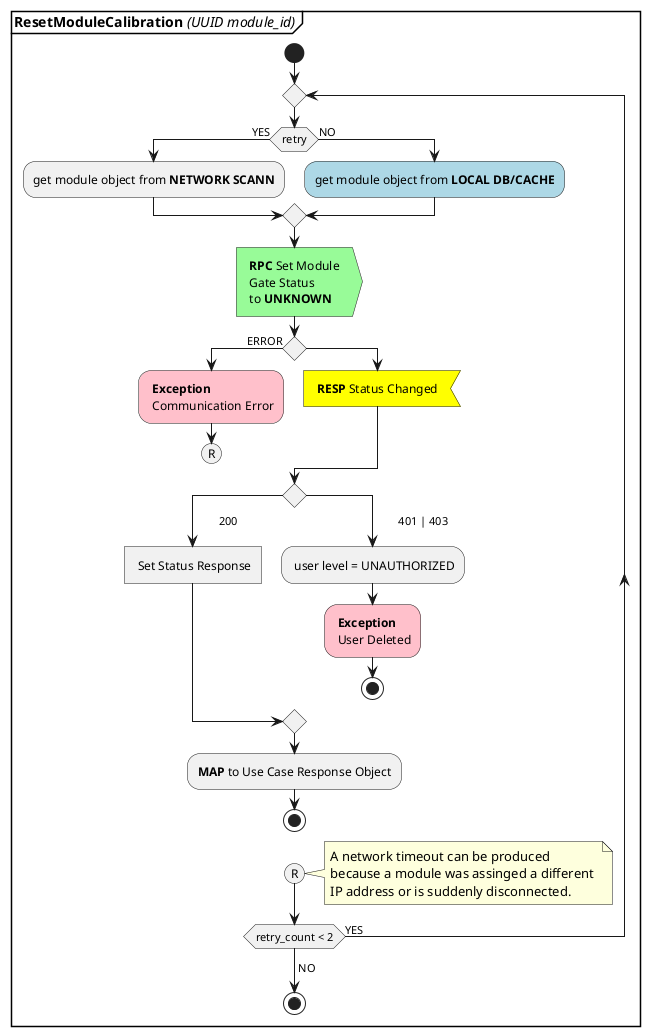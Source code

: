 @startuml ACT_ResetCalibration
partition  <b>ResetModuleCalibration</b> <i>(UUID module_id)</i> {
    start
    repeat
    if(retry) then (YES)
    :get module object from <b>NETWORK SCANN</b>;
    else (NO)
    #lightblue:get module object from <b>LOCAL DB/CACHE</b>;
    endif
    #palegreen: <b>RPC</b> Set Module \n Gate Status \n to <b>UNKNOWN</b> >
    if() then (ERROR)
        #pink : <b>Exception</b> \n Communication Error;
        (R)
        detach
    else
        #yellow: <b>RESP</b> Status Changed <
        
    endif
    switch()
    case(\t 200)
        : Set Status Response]
    case(\t 401 | 403)
        : user level = UNAUTHORIZED;
        #pink : <b>Exception</b> \n User Deleted;
        stop
    endswitch

    :<b>MAP</b> to Use Case Response Object;
    stop

    (R)
    note right 
        A network timeout can be produced 
        because a module was assinged a different 
        IP address or is suddenly disconnected.
    end note
    repeat while(retry_count < 2) is (YES)
    -> NO;
    stop
}
@enduml